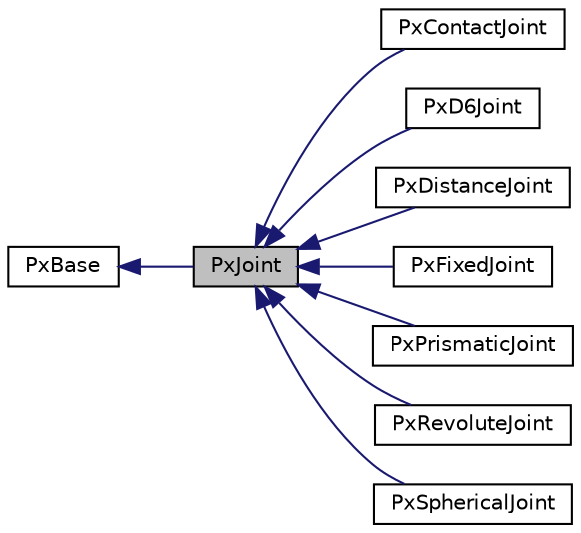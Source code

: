 digraph "PxJoint"
{
  edge [fontname="Helvetica",fontsize="10",labelfontname="Helvetica",labelfontsize="10"];
  node [fontname="Helvetica",fontsize="10",shape=record];
  rankdir="LR";
  Node0 [label="PxJoint",height=0.2,width=0.4,color="black", fillcolor="grey75", style="filled", fontcolor="black"];
  Node1 -> Node0 [dir="back",color="midnightblue",fontsize="10",style="solid",fontname="Helvetica"];
  Node1 [label="PxBase",height=0.2,width=0.4,color="black", fillcolor="white", style="filled",URL="$classPxBase.html",tooltip="Base class for objects that can be members of a PxCollection. "];
  Node0 -> Node2 [dir="back",color="midnightblue",fontsize="10",style="solid",fontname="Helvetica"];
  Node2 [label="PxContactJoint",height=0.2,width=0.4,color="black", fillcolor="white", style="filled",URL="$classPxContactJoint.html",tooltip="a joint that maintains an upper or lower bound (or both) on the distance between two points on differ..."];
  Node0 -> Node3 [dir="back",color="midnightblue",fontsize="10",style="solid",fontname="Helvetica"];
  Node3 [label="PxD6Joint",height=0.2,width=0.4,color="black", fillcolor="white", style="filled",URL="$classPxD6Joint.html",tooltip="A D6 joint is a general constraint between two actors. "];
  Node0 -> Node4 [dir="back",color="midnightblue",fontsize="10",style="solid",fontname="Helvetica"];
  Node4 [label="PxDistanceJoint",height=0.2,width=0.4,color="black", fillcolor="white", style="filled",URL="$classPxDistanceJoint.html",tooltip="a joint that maintains an upper or lower bound (or both) on the distance between two points on differ..."];
  Node0 -> Node5 [dir="back",color="midnightblue",fontsize="10",style="solid",fontname="Helvetica"];
  Node5 [label="PxFixedJoint",height=0.2,width=0.4,color="black", fillcolor="white", style="filled",URL="$classPxFixedJoint.html",tooltip="A fixed joint permits no relative movement between two bodies. ie the bodies are glued together..."];
  Node0 -> Node6 [dir="back",color="midnightblue",fontsize="10",style="solid",fontname="Helvetica"];
  Node6 [label="PxPrismaticJoint",height=0.2,width=0.4,color="black", fillcolor="white", style="filled",URL="$classPxPrismaticJoint.html",tooltip="A prismatic joint permits relative translational movement between two bodies along an axis..."];
  Node0 -> Node7 [dir="back",color="midnightblue",fontsize="10",style="solid",fontname="Helvetica"];
  Node7 [label="PxRevoluteJoint",height=0.2,width=0.4,color="black", fillcolor="white", style="filled",URL="$classPxRevoluteJoint.html",tooltip="A joint which behaves in a similar way to a hinge or axle. "];
  Node0 -> Node8 [dir="back",color="midnightblue",fontsize="10",style="solid",fontname="Helvetica"];
  Node8 [label="PxSphericalJoint",height=0.2,width=0.4,color="black", fillcolor="white", style="filled",URL="$classPxSphericalJoint.html",tooltip="A joint which behaves in a similar way to a ball and socket. "];
}
